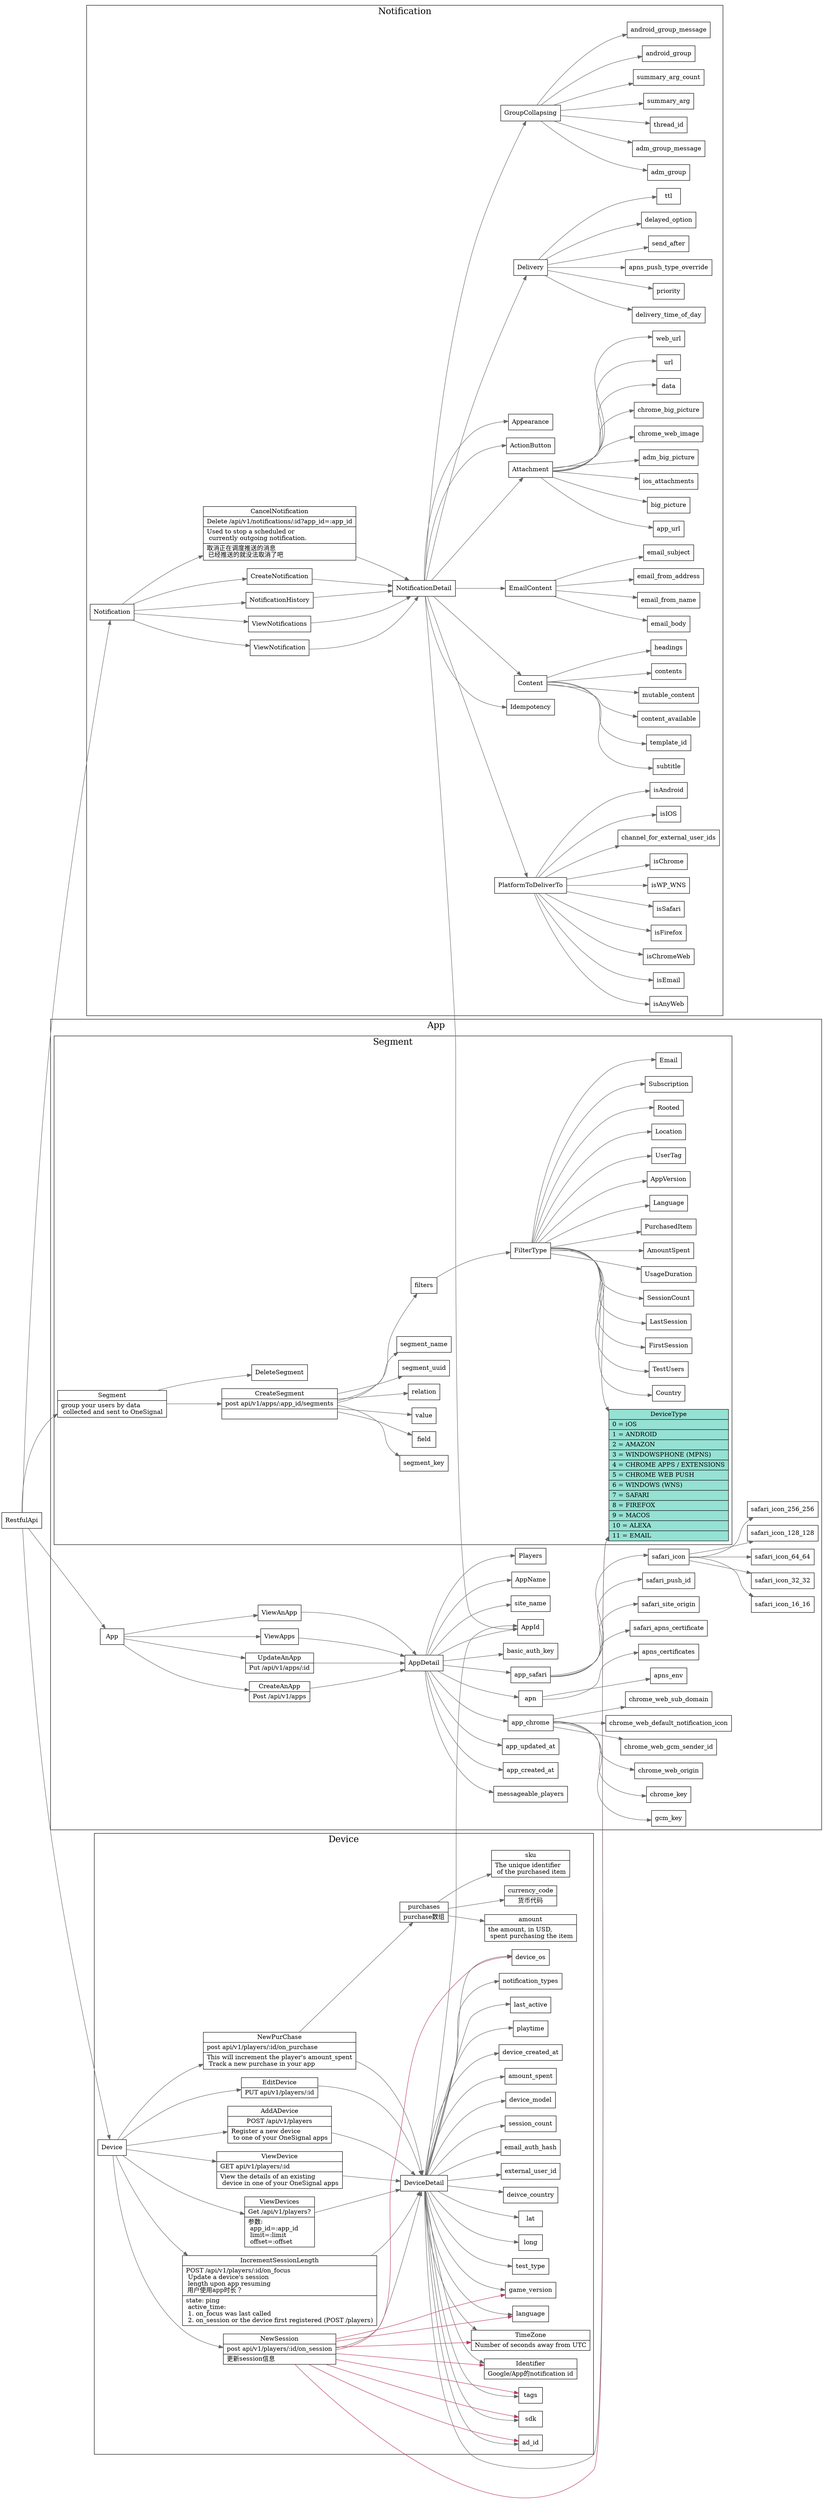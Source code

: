 digraph onesignal_api {
  node[shape=box];
  edge[color=gray40];
  newrank=true;
  rankdir=LR;
  RestfulApi -> {
    Notification;
    App;
    Device;
    Segment;
  }

  subgraph cluster_App {
    graph[label="App";fontsize=20;];
    App -> {
      ViewApps;
      ViewAnApp;
      CreateAnApp;
      UpdateAnApp;
    } -> AppDetail;

    CreateAnApp[
      shape="record"
      label="{{
        CreateAnApp|
        Post /api/v1/apps\l
      }}"
    ];
    UpdateAnApp[
      shape="record"
      label="{{
        UpdateAnApp|
        Put /api/v1/apps/:id
      }}"
    ];
    AppDetail -> {
      AppId;
      AppName;
      Players;
      messageable_players;
      app_created_at;
      app_updated_at;
      app_chrome;
      apn;
      app_safari;
      basic_auth_key;
      site_name;
    }
    apn -> {
      apns_env;
      apns_certificates;
    }
    app_chrome -> {
      gcm_key;
      chrome_key;
      chrome_web_origin;
      chrome_web_gcm_sender_id;
      chrome_web_default_notification_icon;
      chrome_web_sub_domain;
    }
    app_safari -> {
      safari_apns_certificate;
      safari_site_origin;
      safari_push_id;
      safari_icon;
    }
    safari_icon -> {
      safari_icon_16_16;
      safari_icon_32_32;
      safari_icon_64_64;
      safari_icon_128_128;
      safari_icon_256_256;
    }

    subgraph cluster_Segment {
      graph[label="Segment";fontsize=20;];
      Segment -> {
        CreateSegment;
        DeleteSegment;
      }
      Segment[
        shape="record"
        label="{{
          Segment|
          group your users by data\l 
          collected and sent to OneSignal\l
        }}"
      ];
      CreateSegment[
        shape="record"
        label="{{
          CreateSegment|
          post api/v1/apps/:app_id/segments\l|
        }}"
      ];
      CreateSegment -> {
        segment_uuid;
        segment_name;
        filters;
        segment_key;
        field;
        value;
        relation;
      }
      filters -> FilterType -> {
        FirstSession;
        LastSession;
        SessionCount;
        UsageDuration;
        AmountSpent;
        PurchasedItem;
        Language;
        AppVersion;
        DeviceType;
        UserTag;
        Location;
        Rooted;
        Subscription;
        Email;
        Country;
        TestUsers;
      };
    }
  }
  subgraph cluster_Notification {
    graph[label="Notification";fontsize=20;];
    Notification -> {
      CreateNotification;
      CancelNotification;
      ViewNotification;
      ViewNotifications;
      NotificationHistory;
    } -> NotificationDetail;

    CancelNotification[
      shape="record"
      label="{{
        CancelNotification|
        Delete /api/v1/notifications/:id?app_id=:app_id|
        Used to stop a scheduled or\l 
        currently outgoing notification.\l|
        取消正在调度推送的消息\l
        已经推送的就没法取消了吧\l
      }}"
    ];
    NotificationDetail -> {
      AppId;
      Idempotency;
      Content;
      EmailContent;
      Attachment;
      ActionButton;
      Appearance;
      Delivery;
      GroupCollapsing;
      PlatformToDeliverTo;
    }
    Content -> {
      contents;
      headings;
      subtitle;
      template_id;
      content_available;
      mutable_content;
    }
    EmailContent -> {
      email_subject;
      email_body;
      email_from_name;
      email_from_address;
    }
    Attachment -> {
      data;
      url;
      web_url;
      app_url;
      big_picture;
      ios_attachments;
      adm_big_picture;
      chrome_web_image;
      chrome_big_picture
    };
    Delivery -> {
      send_after;
      delayed_option;
      ttl;
      delivery_time_of_day;
      priority;
      apns_push_type_override;
    }
    GroupCollapsing -> {
      android_group;
      android_group_message;
      adm_group;
      adm_group_message;
      thread_id;
      summary_arg;
      summary_arg_count;
    }
    PlatformToDeliverTo -> {
      isIOS;
      isAndroid;
      isAnyWeb;
      isEmail;
      isChromeWeb;
      isFirefox;
      isSafari;
      isWP_WNS;
      isChrome;
      channel_for_external_user_ids;
    }
  }

  subgraph cluster_Device {
    graph[label="Device";fontsize=20;];
    Device -> {
      ViewDevices;
      ViewDevice;
      AddADevice;
      EditDevice;
      NewSession;
      NewPurChase;
      IncrementSessionLength;
    } -> DeviceDetail;
    AddADevice[
      shape="record"
      label="{{
        AddADevice|
        POST /api/v1/players|
        Register a new device \l 
        to one of your OneSignal apps\l
      }}"
    ];
    ViewDevice[
      shape="record"
      label="{{
        ViewDevice|
        GET api/v1/players/:id\l|
        View the details of an existing\l 
        device in one of your OneSignal apps\l
      }}"
    ];
    EditDevice[
      shape="record"
      label="{{
        EditDevice|
        PUT api/v1/players/:id\l
      }}"
    ];
    ViewDevices[
      shape="record"
      label="{{
        ViewDevices|
        Get /api/v1/players?\l |
        参数:\l
        app_id=:app_id\l 
        limit=:limit\l 
        offset=:offset\l
      }}"
    ];

    DeviceDetail -> {
      AppId;
      DeviceType;
      Identifier;
      TimeZone;
      email_auth_hash;
      language;
      game_version;
      device_model;
      device_os;
      ad_id;
      sdk;
      session_count;
      tags;
      amount_spent;
      device_created_at
      playtime;
      last_active;
      notification_types;
      test_type;
      long;
      lat; 
      deivce_country;
      external_user_id;
    }
    TimeZone[
      shape="record"
      label="{{
        TimeZone|
        Number of seconds away from UTC\l
      }}"
    ];
    Identifier[
      shape="record"
      label="{{
        Identifier|
        Google/App的notification id\l
      }}"
    ];
    DeviceType[
      shape="record";
      fillcolor="#95e1d3"
      style=filled;
      label="{{
        DeviceType|
        0 = iOS\l|
        1 = ANDROID\l|
        2 = AMAZON\l|
        3 = WINDOWSPHONE (MPNS)\l|
        4 = CHROME APPS / EXTENSIONS\l|
        5 = CHROME WEB PUSH\l|
        6 = WINDOWS (WNS)\l|
        7 = SAFARI\l|
        8 = FIREFOX\l|
        9 = MACOS\l|
        10 = ALEXA\l|
        11 = EMAIL\l
      }}"
    ];


    //Session
    NewSession[
      shape="record"
      label="{{
        NewSession|
        post api/v1/players/:id/on_session\l|
        更新session信息\l
      }}"
    ];
    NewSession -> {
      DeviceType;
      TimeZone;
      language;
      Identifier;
      game_version;
      device_os;
      ad_id;
      sdk;
      tags;
    }[color="#b83b5e"]
    NewPurChase[
      shape="record"
      label="{{
        NewPurChase|
        post api/v1/players/:id/on_purchase\l|
        This will increment the player's amount_spent\l
        Track a new purchase in your app\l
      }}"
    ];
    NewPurChase -> {
      purchases;
    }
    purchases[
      shape="record"
      label="{{
        purchases|
        purchase数组
      }}"
    ];
    purchases -> {
      sku;
      amount;
      currency_code;
    }
    sku[
      shape="record"
      label="{{
        sku|
        The unique identifier\l 
        of the purchased item\l
      }}"
    ];
    currency_code[
      shape="record"
      label="{{
        currency_code|
        货币代码
      }}"
    ];
    amount[
      shape="record"
      label="{{
        amount|
        the amount, in USD, \l 
        spent purchasing the item\l
      }}"
    ];
    IncrementSessionLength[
      shape="record"
      label="{{
        IncrementSessionLength|
        POST /api/v1/players/:id/on_focus\l
        Update a device's session \l 
        length upon app resuming\l
        用户使用app时长？\l|
        state: ping\l
        active_time: \l 
        1. on_focus was last called\l
        2. on_session or the device first registered (POST /players)\l
      }}"
    ];
  }

}

